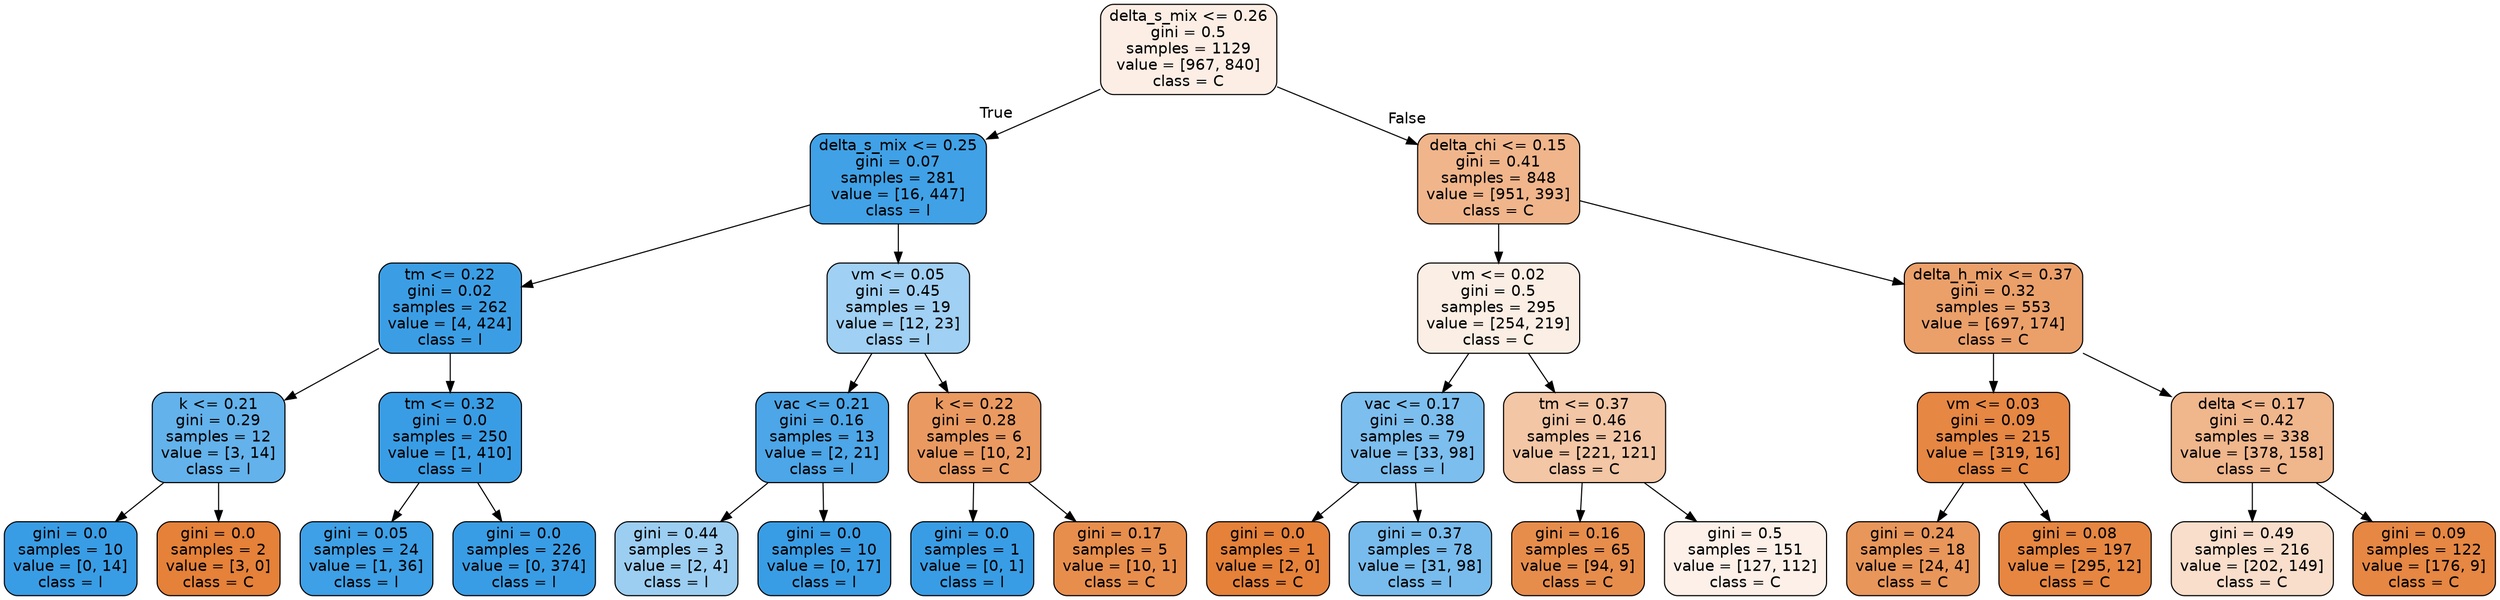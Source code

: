 digraph Tree {
node [shape=box, style="filled, rounded", color="black", fontname="helvetica"] ;
edge [fontname="helvetica"] ;
0 [label="delta_s_mix <= 0.26\ngini = 0.5\nsamples = 1129\nvalue = [967, 840]\nclass = C", fillcolor="#fceee5"] ;
1 [label="delta_s_mix <= 0.25\ngini = 0.07\nsamples = 281\nvalue = [16, 447]\nclass = l", fillcolor="#40a1e6"] ;
0 -> 1 [labeldistance=2.5, labelangle=45, headlabel="True"] ;
2 [label="tm <= 0.22\ngini = 0.02\nsamples = 262\nvalue = [4, 424]\nclass = l", fillcolor="#3b9ee5"] ;
1 -> 2 ;
3 [label="k <= 0.21\ngini = 0.29\nsamples = 12\nvalue = [3, 14]\nclass = l", fillcolor="#63b2eb"] ;
2 -> 3 ;
4 [label="gini = 0.0\nsamples = 10\nvalue = [0, 14]\nclass = l", fillcolor="#399de5"] ;
3 -> 4 ;
5 [label="gini = 0.0\nsamples = 2\nvalue = [3, 0]\nclass = C", fillcolor="#e58139"] ;
3 -> 5 ;
6 [label="tm <= 0.32\ngini = 0.0\nsamples = 250\nvalue = [1, 410]\nclass = l", fillcolor="#399de5"] ;
2 -> 6 ;
7 [label="gini = 0.05\nsamples = 24\nvalue = [1, 36]\nclass = l", fillcolor="#3ea0e6"] ;
6 -> 7 ;
8 [label="gini = 0.0\nsamples = 226\nvalue = [0, 374]\nclass = l", fillcolor="#399de5"] ;
6 -> 8 ;
9 [label="vm <= 0.05\ngini = 0.45\nsamples = 19\nvalue = [12, 23]\nclass = l", fillcolor="#a0d0f3"] ;
1 -> 9 ;
10 [label="vac <= 0.21\ngini = 0.16\nsamples = 13\nvalue = [2, 21]\nclass = l", fillcolor="#4ca6e7"] ;
9 -> 10 ;
11 [label="gini = 0.44\nsamples = 3\nvalue = [2, 4]\nclass = l", fillcolor="#9ccef2"] ;
10 -> 11 ;
12 [label="gini = 0.0\nsamples = 10\nvalue = [0, 17]\nclass = l", fillcolor="#399de5"] ;
10 -> 12 ;
13 [label="k <= 0.22\ngini = 0.28\nsamples = 6\nvalue = [10, 2]\nclass = C", fillcolor="#ea9a61"] ;
9 -> 13 ;
14 [label="gini = 0.0\nsamples = 1\nvalue = [0, 1]\nclass = l", fillcolor="#399de5"] ;
13 -> 14 ;
15 [label="gini = 0.17\nsamples = 5\nvalue = [10, 1]\nclass = C", fillcolor="#e88e4d"] ;
13 -> 15 ;
16 [label="delta_chi <= 0.15\ngini = 0.41\nsamples = 848\nvalue = [951, 393]\nclass = C", fillcolor="#f0b58b"] ;
0 -> 16 [labeldistance=2.5, labelangle=-45, headlabel="False"] ;
17 [label="vm <= 0.02\ngini = 0.5\nsamples = 295\nvalue = [254, 219]\nclass = C", fillcolor="#fbeee4"] ;
16 -> 17 ;
18 [label="vac <= 0.17\ngini = 0.38\nsamples = 79\nvalue = [33, 98]\nclass = l", fillcolor="#7cbeee"] ;
17 -> 18 ;
19 [label="gini = 0.0\nsamples = 1\nvalue = [2, 0]\nclass = C", fillcolor="#e58139"] ;
18 -> 19 ;
20 [label="gini = 0.37\nsamples = 78\nvalue = [31, 98]\nclass = l", fillcolor="#78bced"] ;
18 -> 20 ;
21 [label="tm <= 0.37\ngini = 0.46\nsamples = 216\nvalue = [221, 121]\nclass = C", fillcolor="#f3c6a5"] ;
17 -> 21 ;
22 [label="gini = 0.16\nsamples = 65\nvalue = [94, 9]\nclass = C", fillcolor="#e78d4c"] ;
21 -> 22 ;
23 [label="gini = 0.5\nsamples = 151\nvalue = [127, 112]\nclass = C", fillcolor="#fcf0e8"] ;
21 -> 23 ;
24 [label="delta_h_mix <= 0.37\ngini = 0.32\nsamples = 553\nvalue = [697, 174]\nclass = C", fillcolor="#eba06a"] ;
16 -> 24 ;
25 [label="vm <= 0.03\ngini = 0.09\nsamples = 215\nvalue = [319, 16]\nclass = C", fillcolor="#e68743"] ;
24 -> 25 ;
26 [label="gini = 0.24\nsamples = 18\nvalue = [24, 4]\nclass = C", fillcolor="#e9965a"] ;
25 -> 26 ;
27 [label="gini = 0.08\nsamples = 197\nvalue = [295, 12]\nclass = C", fillcolor="#e68641"] ;
25 -> 27 ;
28 [label="delta <= 0.17\ngini = 0.42\nsamples = 338\nvalue = [378, 158]\nclass = C", fillcolor="#f0b68c"] ;
24 -> 28 ;
29 [label="gini = 0.49\nsamples = 216\nvalue = [202, 149]\nclass = C", fillcolor="#f8decb"] ;
28 -> 29 ;
30 [label="gini = 0.09\nsamples = 122\nvalue = [176, 9]\nclass = C", fillcolor="#e68743"] ;
28 -> 30 ;
}